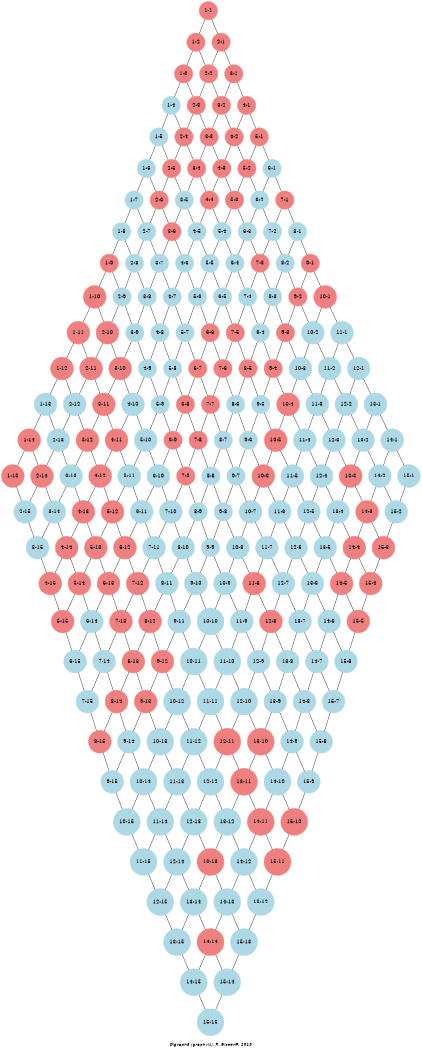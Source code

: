 strict graph G {
graph [ fontname = "Helvetica-Oblique",
 fontsize = 12,
 label = "\nDigraph3 (graphviz), R. Bisdorff, 2019", size="7,7"];
n1 [shape = "circle", label = "1-1", style = "filled", color = lightcoral];
n2 [shape = "circle", label = "1-2", style = "filled", color = lightcoral];
n3 [shape = "circle", label = "1-3", style = "filled", color = lightcoral];
n4 [shape = "circle", label = "1-4", style = "filled", color = lightblue];
n5 [shape = "circle", label = "1-5", style = "filled", color = lightblue];
n6 [shape = "circle", label = "1-6", style = "filled", color = lightblue];
n7 [shape = "circle", label = "1-7", style = "filled", color = lightblue];
n8 [shape = "circle", label = "1-8", style = "filled", color = lightblue];
n9 [shape = "circle", label = "1-9", style = "filled", color = lightcoral];
n10 [shape = "circle", label = "1-10", style = "filled", color = lightcoral];
n11 [shape = "circle", label = "1-11", style = "filled", color = lightcoral];
n12 [shape = "circle", label = "1-12", style = "filled", color = lightcoral];
n13 [shape = "circle", label = "1-13", style = "filled", color = lightblue];
n14 [shape = "circle", label = "1-14", style = "filled", color = lightcoral];
n15 [shape = "circle", label = "1-15", style = "filled", color = lightcoral];
n16 [shape = "circle", label = "2-1", style = "filled", color = lightcoral];
n17 [shape = "circle", label = "2-2", style = "filled", color = lightcoral];
n18 [shape = "circle", label = "2-3", style = "filled", color = lightcoral];
n19 [shape = "circle", label = "2-4", style = "filled", color = lightcoral];
n20 [shape = "circle", label = "2-5", style = "filled", color = lightcoral];
n21 [shape = "circle", label = "2-6", style = "filled", color = lightcoral];
n22 [shape = "circle", label = "2-7", style = "filled", color = lightblue];
n23 [shape = "circle", label = "2-8", style = "filled", color = lightblue];
n24 [shape = "circle", label = "2-9", style = "filled", color = lightblue];
n25 [shape = "circle", label = "2-10", style = "filled", color = lightcoral];
n26 [shape = "circle", label = "2-11", style = "filled", color = lightcoral];
n27 [shape = "circle", label = "2-12", style = "filled", color = lightblue];
n28 [shape = "circle", label = "2-13", style = "filled", color = lightblue];
n29 [shape = "circle", label = "2-14", style = "filled", color = lightcoral];
n30 [shape = "circle", label = "2-15", style = "filled", color = lightblue];
n31 [shape = "circle", label = "3-1", style = "filled", color = lightcoral];
n32 [shape = "circle", label = "3-2", style = "filled", color = lightcoral];
n33 [shape = "circle", label = "3-3", style = "filled", color = lightcoral];
n34 [shape = "circle", label = "3-4", style = "filled", color = lightcoral];
n35 [shape = "circle", label = "3-5", style = "filled", color = lightblue];
n36 [shape = "circle", label = "3-6", style = "filled", color = lightcoral];
n37 [shape = "circle", label = "3-7", style = "filled", color = lightblue];
n38 [shape = "circle", label = "3-8", style = "filled", color = lightblue];
n39 [shape = "circle", label = "3-9", style = "filled", color = lightblue];
n40 [shape = "circle", label = "3-10", style = "filled", color = lightcoral];
n41 [shape = "circle", label = "3-11", style = "filled", color = lightcoral];
n42 [shape = "circle", label = "3-12", style = "filled", color = lightcoral];
n43 [shape = "circle", label = "3-13", style = "filled", color = lightblue];
n44 [shape = "circle", label = "3-14", style = "filled", color = lightblue];
n45 [shape = "circle", label = "3-15", style = "filled", color = lightblue];
n46 [shape = "circle", label = "4-1", style = "filled", color = lightcoral];
n47 [shape = "circle", label = "4-2", style = "filled", color = lightcoral];
n48 [shape = "circle", label = "4-3", style = "filled", color = lightcoral];
n49 [shape = "circle", label = "4-4", style = "filled", color = lightcoral];
n50 [shape = "circle", label = "4-5", style = "filled", color = lightblue];
n51 [shape = "circle", label = "4-6", style = "filled", color = lightblue];
n52 [shape = "circle", label = "4-7", style = "filled", color = lightblue];
n53 [shape = "circle", label = "4-8", style = "filled", color = lightblue];
n54 [shape = "circle", label = "4-9", style = "filled", color = lightblue];
n55 [shape = "circle", label = "4-10", style = "filled", color = lightblue];
n56 [shape = "circle", label = "4-11", style = "filled", color = lightcoral];
n57 [shape = "circle", label = "4-12", style = "filled", color = lightcoral];
n58 [shape = "circle", label = "4-13", style = "filled", color = lightcoral];
n59 [shape = "circle", label = "4-14", style = "filled", color = lightcoral];
n60 [shape = "circle", label = "4-15", style = "filled", color = lightcoral];
n61 [shape = "circle", label = "5-1", style = "filled", color = lightcoral];
n62 [shape = "circle", label = "5-2", style = "filled", color = lightcoral];
n63 [shape = "circle", label = "5-3", style = "filled", color = lightcoral];
n64 [shape = "circle", label = "5-4", style = "filled", color = lightblue];
n65 [shape = "circle", label = "5-5", style = "filled", color = lightblue];
n66 [shape = "circle", label = "5-6", style = "filled", color = lightblue];
n67 [shape = "circle", label = "5-7", style = "filled", color = lightblue];
n68 [shape = "circle", label = "5-8", style = "filled", color = lightblue];
n69 [shape = "circle", label = "5-9", style = "filled", color = lightblue];
n70 [shape = "circle", label = "5-10", style = "filled", color = lightblue];
n71 [shape = "circle", label = "5-11", style = "filled", color = lightblue];
n72 [shape = "circle", label = "5-12", style = "filled", color = lightcoral];
n73 [shape = "circle", label = "5-13", style = "filled", color = lightcoral];
n74 [shape = "circle", label = "5-14", style = "filled", color = lightcoral];
n75 [shape = "circle", label = "5-15", style = "filled", color = lightcoral];
n76 [shape = "circle", label = "6-1", style = "filled", color = lightblue];
n77 [shape = "circle", label = "6-2", style = "filled", color = lightblue];
n78 [shape = "circle", label = "6-3", style = "filled", color = lightblue];
n79 [shape = "circle", label = "6-4", style = "filled", color = lightblue];
n80 [shape = "circle", label = "6-5", style = "filled", color = lightblue];
n81 [shape = "circle", label = "6-6", style = "filled", color = lightcoral];
n82 [shape = "circle", label = "6-7", style = "filled", color = lightcoral];
n83 [shape = "circle", label = "6-8", style = "filled", color = lightcoral];
n84 [shape = "circle", label = "6-9", style = "filled", color = lightcoral];
n85 [shape = "circle", label = "6-10", style = "filled", color = lightblue];
n86 [shape = "circle", label = "6-11", style = "filled", color = lightblue];
n87 [shape = "circle", label = "6-12", style = "filled", color = lightcoral];
n88 [shape = "circle", label = "6-13", style = "filled", color = lightcoral];
n89 [shape = "circle", label = "6-14", style = "filled", color = lightblue];
n90 [shape = "circle", label = "6-15", style = "filled", color = lightblue];
n91 [shape = "circle", label = "7-1", style = "filled", color = lightcoral];
n92 [shape = "circle", label = "7-2", style = "filled", color = lightblue];
n93 [shape = "circle", label = "7-3", style = "filled", color = lightcoral];
n94 [shape = "circle", label = "7-4", style = "filled", color = lightblue];
n95 [shape = "circle", label = "7-5", style = "filled", color = lightcoral];
n96 [shape = "circle", label = "7-6", style = "filled", color = lightcoral];
n97 [shape = "circle", label = "7-7", style = "filled", color = lightcoral];
n98 [shape = "circle", label = "7-8", style = "filled", color = lightcoral];
n99 [shape = "circle", label = "7-9", style = "filled", color = lightcoral];
n100 [shape = "circle", label = "7-10", style = "filled", color = lightblue];
n101 [shape = "circle", label = "7-11", style = "filled", color = lightblue];
n102 [shape = "circle", label = "7-12", style = "filled", color = lightcoral];
n103 [shape = "circle", label = "7-13", style = "filled", color = lightcoral];
n104 [shape = "circle", label = "7-14", style = "filled", color = lightblue];
n105 [shape = "circle", label = "7-15", style = "filled", color = lightblue];
n106 [shape = "circle", label = "8-1", style = "filled", color = lightblue];
n107 [shape = "circle", label = "8-2", style = "filled", color = lightblue];
n108 [shape = "circle", label = "8-3", style = "filled", color = lightblue];
n109 [shape = "circle", label = "8-4", style = "filled", color = lightblue];
n110 [shape = "circle", label = "8-5", style = "filled", color = lightcoral];
n111 [shape = "circle", label = "8-6", style = "filled", color = lightblue];
n112 [shape = "circle", label = "8-7", style = "filled", color = lightblue];
n113 [shape = "circle", label = "8-8", style = "filled", color = lightblue];
n114 [shape = "circle", label = "8-9", style = "filled", color = lightblue];
n115 [shape = "circle", label = "8-10", style = "filled", color = lightblue];
n116 [shape = "circle", label = "8-11", style = "filled", color = lightblue];
n117 [shape = "circle", label = "8-12", style = "filled", color = lightcoral];
n118 [shape = "circle", label = "8-13", style = "filled", color = lightcoral];
n119 [shape = "circle", label = "8-14", style = "filled", color = lightcoral];
n120 [shape = "circle", label = "8-15", style = "filled", color = lightcoral];
n121 [shape = "circle", label = "9-1", style = "filled", color = lightcoral];
n122 [shape = "circle", label = "9-2", style = "filled", color = lightcoral];
n123 [shape = "circle", label = "9-3", style = "filled", color = lightcoral];
n124 [shape = "circle", label = "9-4", style = "filled", color = lightcoral];
n125 [shape = "circle", label = "9-5", style = "filled", color = lightblue];
n126 [shape = "circle", label = "9-6", style = "filled", color = lightblue];
n127 [shape = "circle", label = "9-7", style = "filled", color = lightblue];
n128 [shape = "circle", label = "9-8", style = "filled", color = lightblue];
n129 [shape = "circle", label = "9-9", style = "filled", color = lightblue];
n130 [shape = "circle", label = "9-10", style = "filled", color = lightblue];
n131 [shape = "circle", label = "9-11", style = "filled", color = lightblue];
n132 [shape = "circle", label = "9-12", style = "filled", color = lightcoral];
n133 [shape = "circle", label = "9-13", style = "filled", color = lightcoral];
n134 [shape = "circle", label = "9-14", style = "filled", color = lightblue];
n135 [shape = "circle", label = "9-15", style = "filled", color = lightblue];
n136 [shape = "circle", label = "10-1", style = "filled", color = lightcoral];
n137 [shape = "circle", label = "10-2", style = "filled", color = lightblue];
n138 [shape = "circle", label = "10-3", style = "filled", color = lightblue];
n139 [shape = "circle", label = "10-4", style = "filled", color = lightcoral];
n140 [shape = "circle", label = "10-5", style = "filled", color = lightcoral];
n141 [shape = "circle", label = "10-6", style = "filled", color = lightcoral];
n142 [shape = "circle", label = "10-7", style = "filled", color = lightblue];
n143 [shape = "circle", label = "10-8", style = "filled", color = lightblue];
n144 [shape = "circle", label = "10-9", style = "filled", color = lightblue];
n145 [shape = "circle", label = "10-10", style = "filled", color = lightblue];
n146 [shape = "circle", label = "10-11", style = "filled", color = lightblue];
n147 [shape = "circle", label = "10-12", style = "filled", color = lightblue];
n148 [shape = "circle", label = "10-13", style = "filled", color = lightblue];
n149 [shape = "circle", label = "10-14", style = "filled", color = lightblue];
n150 [shape = "circle", label = "10-15", style = "filled", color = lightblue];
n151 [shape = "circle", label = "11-1", style = "filled", color = lightblue];
n152 [shape = "circle", label = "11-2", style = "filled", color = lightblue];
n153 [shape = "circle", label = "11-3", style = "filled", color = lightblue];
n154 [shape = "circle", label = "11-4", style = "filled", color = lightblue];
n155 [shape = "circle", label = "11-5", style = "filled", color = lightblue];
n156 [shape = "circle", label = "11-6", style = "filled", color = lightblue];
n157 [shape = "circle", label = "11-7", style = "filled", color = lightblue];
n158 [shape = "circle", label = "11-8", style = "filled", color = lightcoral];
n159 [shape = "circle", label = "11-9", style = "filled", color = lightblue];
n160 [shape = "circle", label = "11-10", style = "filled", color = lightblue];
n161 [shape = "circle", label = "11-11", style = "filled", color = lightblue];
n162 [shape = "circle", label = "11-12", style = "filled", color = lightblue];
n163 [shape = "circle", label = "11-13", style = "filled", color = lightblue];
n164 [shape = "circle", label = "11-14", style = "filled", color = lightblue];
n165 [shape = "circle", label = "11-15", style = "filled", color = lightblue];
n166 [shape = "circle", label = "12-1", style = "filled", color = lightblue];
n167 [shape = "circle", label = "12-2", style = "filled", color = lightblue];
n168 [shape = "circle", label = "12-3", style = "filled", color = lightblue];
n169 [shape = "circle", label = "12-4", style = "filled", color = lightblue];
n170 [shape = "circle", label = "12-5", style = "filled", color = lightblue];
n171 [shape = "circle", label = "12-6", style = "filled", color = lightblue];
n172 [shape = "circle", label = "12-7", style = "filled", color = lightblue];
n173 [shape = "circle", label = "12-8", style = "filled", color = lightcoral];
n174 [shape = "circle", label = "12-9", style = "filled", color = lightblue];
n175 [shape = "circle", label = "12-10", style = "filled", color = lightblue];
n176 [shape = "circle", label = "12-11", style = "filled", color = lightcoral];
n177 [shape = "circle", label = "12-12", style = "filled", color = lightblue];
n178 [shape = "circle", label = "12-13", style = "filled", color = lightblue];
n179 [shape = "circle", label = "12-14", style = "filled", color = lightblue];
n180 [shape = "circle", label = "12-15", style = "filled", color = lightblue];
n181 [shape = "circle", label = "13-1", style = "filled", color = lightblue];
n182 [shape = "circle", label = "13-2", style = "filled", color = lightblue];
n183 [shape = "circle", label = "13-3", style = "filled", color = lightcoral];
n184 [shape = "circle", label = "13-4", style = "filled", color = lightblue];
n185 [shape = "circle", label = "13-5", style = "filled", color = lightblue];
n186 [shape = "circle", label = "13-6", style = "filled", color = lightblue];
n187 [shape = "circle", label = "13-7", style = "filled", color = lightblue];
n188 [shape = "circle", label = "13-8", style = "filled", color = lightblue];
n189 [shape = "circle", label = "13-9", style = "filled", color = lightblue];
n190 [shape = "circle", label = "13-10", style = "filled", color = lightcoral];
n191 [shape = "circle", label = "13-11", style = "filled", color = lightcoral];
n192 [shape = "circle", label = "13-12", style = "filled", color = lightblue];
n193 [shape = "circle", label = "13-13", style = "filled", color = lightcoral];
n194 [shape = "circle", label = "13-14", style = "filled", color = lightblue];
n195 [shape = "circle", label = "13-15", style = "filled", color = lightblue];
n196 [shape = "circle", label = "14-1", style = "filled", color = lightblue];
n197 [shape = "circle", label = "14-2", style = "filled", color = lightblue];
n198 [shape = "circle", label = "14-3", style = "filled", color = lightcoral];
n199 [shape = "circle", label = "14-4", style = "filled", color = lightcoral];
n200 [shape = "circle", label = "14-5", style = "filled", color = lightcoral];
n201 [shape = "circle", label = "14-6", style = "filled", color = lightblue];
n202 [shape = "circle", label = "14-7", style = "filled", color = lightblue];
n203 [shape = "circle", label = "14-8", style = "filled", color = lightblue];
n204 [shape = "circle", label = "14-9", style = "filled", color = lightblue];
n205 [shape = "circle", label = "14-10", style = "filled", color = lightblue];
n206 [shape = "circle", label = "14-11", style = "filled", color = lightcoral];
n207 [shape = "circle", label = "14-12", style = "filled", color = lightblue];
n208 [shape = "circle", label = "14-13", style = "filled", color = lightblue];
n209 [shape = "circle", label = "14-14", style = "filled", color = lightcoral];
n210 [shape = "circle", label = "14-15", style = "filled", color = lightblue];
n211 [shape = "circle", label = "15-1", style = "filled", color = lightblue];
n212 [shape = "circle", label = "15-2", style = "filled", color = lightblue];
n213 [shape = "circle", label = "15-3", style = "filled", color = lightcoral];
n214 [shape = "circle", label = "15-4", style = "filled", color = lightcoral];
n215 [shape = "circle", label = "15-5", style = "filled", color = lightcoral];
n216 [shape = "circle", label = "15-6", style = "filled", color = lightblue];
n217 [shape = "circle", label = "15-7", style = "filled", color = lightblue];
n218 [shape = "circle", label = "15-8", style = "filled", color = lightblue];
n219 [shape = "circle", label = "15-9", style = "filled", color = lightblue];
n220 [shape = "circle", label = "15-10", style = "filled", color = lightcoral];
n221 [shape = "circle", label = "15-11", style = "filled", color = lightcoral];
n222 [shape = "circle", label = "15-12", style = "filled", color = lightblue];
n223 [shape = "circle", label = "15-13", style = "filled", color = lightblue];
n224 [shape = "circle", label = "15-14", style = "filled", color = lightblue];
n225 [shape = "circle", label = "15-15", style = "filled", color = lightblue];
n1-- n2 [dir=both,style="setlinewidth(1)",color=black arrowhead=none, arrowtail=none] ;
n1-- n16 [dir=both,style="setlinewidth(1)",color=black arrowhead=none, arrowtail=none] ;
n2-- n3 [dir=both,style="setlinewidth(1)",color=black arrowhead=none, arrowtail=none] ;
n2-- n17 [dir=both,style="setlinewidth(1)",color=black arrowhead=none, arrowtail=none] ;
n3-- n4 [dir=both,style="setlinewidth(1)",color=black arrowhead=none, arrowtail=none] ;
n3-- n18 [dir=both,style="setlinewidth(1)",color=black arrowhead=none, arrowtail=none] ;
n4-- n5 [dir=both,style="setlinewidth(1)",color=black arrowhead=none, arrowtail=none] ;
n4-- n19 [dir=both,style="setlinewidth(1)",color=black arrowhead=none, arrowtail=none] ;
n5-- n6 [dir=both,style="setlinewidth(1)",color=black arrowhead=none, arrowtail=none] ;
n5-- n20 [dir=both,style="setlinewidth(1)",color=black arrowhead=none, arrowtail=none] ;
n6-- n7 [dir=both,style="setlinewidth(1)",color=black arrowhead=none, arrowtail=none] ;
n6-- n21 [dir=both,style="setlinewidth(1)",color=black arrowhead=none, arrowtail=none] ;
n7-- n8 [dir=both,style="setlinewidth(1)",color=black arrowhead=none, arrowtail=none] ;
n7-- n22 [dir=both,style="setlinewidth(1)",color=black arrowhead=none, arrowtail=none] ;
n8-- n9 [dir=both,style="setlinewidth(1)",color=black arrowhead=none, arrowtail=none] ;
n8-- n23 [dir=both,style="setlinewidth(1)",color=black arrowhead=none, arrowtail=none] ;
n9-- n10 [dir=both,style="setlinewidth(1)",color=black arrowhead=none, arrowtail=none] ;
n9-- n24 [dir=both,style="setlinewidth(1)",color=black arrowhead=none, arrowtail=none] ;
n10-- n11 [dir=both,style="setlinewidth(1)",color=black arrowhead=none, arrowtail=none] ;
n10-- n25 [dir=both,style="setlinewidth(1)",color=black arrowhead=none, arrowtail=none] ;
n11-- n12 [dir=both,style="setlinewidth(1)",color=black arrowhead=none, arrowtail=none] ;
n11-- n26 [dir=both,style="setlinewidth(1)",color=black arrowhead=none, arrowtail=none] ;
n12-- n13 [dir=both,style="setlinewidth(1)",color=black arrowhead=none, arrowtail=none] ;
n12-- n27 [dir=both,style="setlinewidth(1)",color=black arrowhead=none, arrowtail=none] ;
n13-- n14 [dir=both,style="setlinewidth(1)",color=black arrowhead=none, arrowtail=none] ;
n13-- n28 [dir=both,style="setlinewidth(1)",color=black arrowhead=none, arrowtail=none] ;
n14-- n15 [dir=both,style="setlinewidth(1)",color=black arrowhead=none, arrowtail=none] ;
n14-- n29 [dir=both,style="setlinewidth(1)",color=black arrowhead=none, arrowtail=none] ;
n15-- n30 [dir=both,style="setlinewidth(1)",color=black arrowhead=none, arrowtail=none] ;
n16-- n17 [dir=both,style="setlinewidth(1)",color=black arrowhead=none, arrowtail=none] ;
n16-- n31 [dir=both,style="setlinewidth(1)",color=black arrowhead=none, arrowtail=none] ;
n17-- n18 [dir=both,style="setlinewidth(1)",color=black arrowhead=none, arrowtail=none] ;
n17-- n32 [dir=both,style="setlinewidth(1)",color=black arrowhead=none, arrowtail=none] ;
n18-- n19 [dir=both,style="setlinewidth(1)",color=black arrowhead=none, arrowtail=none] ;
n18-- n33 [dir=both,style="setlinewidth(1)",color=black arrowhead=none, arrowtail=none] ;
n19-- n20 [dir=both,style="setlinewidth(1)",color=black arrowhead=none, arrowtail=none] ;
n19-- n34 [dir=both,style="setlinewidth(1)",color=black arrowhead=none, arrowtail=none] ;
n20-- n21 [dir=both,style="setlinewidth(1)",color=black arrowhead=none, arrowtail=none] ;
n20-- n35 [dir=both,style="setlinewidth(1)",color=black arrowhead=none, arrowtail=none] ;
n21-- n22 [dir=both,style="setlinewidth(1)",color=black arrowhead=none, arrowtail=none] ;
n21-- n36 [dir=both,style="setlinewidth(1)",color=black arrowhead=none, arrowtail=none] ;
n22-- n23 [dir=both,style="setlinewidth(1)",color=black arrowhead=none, arrowtail=none] ;
n22-- n37 [dir=both,style="setlinewidth(1)",color=black arrowhead=none, arrowtail=none] ;
n23-- n24 [dir=both,style="setlinewidth(1)",color=black arrowhead=none, arrowtail=none] ;
n23-- n38 [dir=both,style="setlinewidth(1)",color=black arrowhead=none, arrowtail=none] ;
n24-- n25 [dir=both,style="setlinewidth(1)",color=black arrowhead=none, arrowtail=none] ;
n24-- n39 [dir=both,style="setlinewidth(1)",color=black arrowhead=none, arrowtail=none] ;
n25-- n26 [dir=both,style="setlinewidth(1)",color=black arrowhead=none, arrowtail=none] ;
n25-- n40 [dir=both,style="setlinewidth(1)",color=black arrowhead=none, arrowtail=none] ;
n26-- n27 [dir=both,style="setlinewidth(1)",color=black arrowhead=none, arrowtail=none] ;
n26-- n41 [dir=both,style="setlinewidth(1)",color=black arrowhead=none, arrowtail=none] ;
n27-- n28 [dir=both,style="setlinewidth(1)",color=black arrowhead=none, arrowtail=none] ;
n27-- n42 [dir=both,style="setlinewidth(1)",color=black arrowhead=none, arrowtail=none] ;
n28-- n29 [dir=both,style="setlinewidth(1)",color=black arrowhead=none, arrowtail=none] ;
n28-- n43 [dir=both,style="setlinewidth(1)",color=black arrowhead=none, arrowtail=none] ;
n29-- n30 [dir=both,style="setlinewidth(1)",color=black arrowhead=none, arrowtail=none] ;
n29-- n44 [dir=both,style="setlinewidth(1)",color=black arrowhead=none, arrowtail=none] ;
n30-- n45 [dir=both,style="setlinewidth(1)",color=black arrowhead=none, arrowtail=none] ;
n31-- n32 [dir=both,style="setlinewidth(1)",color=black arrowhead=none, arrowtail=none] ;
n31-- n46 [dir=both,style="setlinewidth(1)",color=black arrowhead=none, arrowtail=none] ;
n32-- n33 [dir=both,style="setlinewidth(1)",color=black arrowhead=none, arrowtail=none] ;
n32-- n47 [dir=both,style="setlinewidth(1)",color=black arrowhead=none, arrowtail=none] ;
n33-- n34 [dir=both,style="setlinewidth(1)",color=black arrowhead=none, arrowtail=none] ;
n33-- n48 [dir=both,style="setlinewidth(1)",color=black arrowhead=none, arrowtail=none] ;
n34-- n35 [dir=both,style="setlinewidth(1)",color=black arrowhead=none, arrowtail=none] ;
n34-- n49 [dir=both,style="setlinewidth(1)",color=black arrowhead=none, arrowtail=none] ;
n35-- n36 [dir=both,style="setlinewidth(1)",color=black arrowhead=none, arrowtail=none] ;
n35-- n50 [dir=both,style="setlinewidth(1)",color=black arrowhead=none, arrowtail=none] ;
n36-- n37 [dir=both,style="setlinewidth(1)",color=black arrowhead=none, arrowtail=none] ;
n36-- n51 [dir=both,style="setlinewidth(1)",color=black arrowhead=none, arrowtail=none] ;
n37-- n38 [dir=both,style="setlinewidth(1)",color=black arrowhead=none, arrowtail=none] ;
n37-- n52 [dir=both,style="setlinewidth(1)",color=black arrowhead=none, arrowtail=none] ;
n38-- n39 [dir=both,style="setlinewidth(1)",color=black arrowhead=none, arrowtail=none] ;
n38-- n53 [dir=both,style="setlinewidth(1)",color=black arrowhead=none, arrowtail=none] ;
n39-- n40 [dir=both,style="setlinewidth(1)",color=black arrowhead=none, arrowtail=none] ;
n39-- n54 [dir=both,style="setlinewidth(1)",color=black arrowhead=none, arrowtail=none] ;
n40-- n41 [dir=both,style="setlinewidth(1)",color=black arrowhead=none, arrowtail=none] ;
n40-- n55 [dir=both,style="setlinewidth(1)",color=black arrowhead=none, arrowtail=none] ;
n41-- n42 [dir=both,style="setlinewidth(1)",color=black arrowhead=none, arrowtail=none] ;
n41-- n56 [dir=both,style="setlinewidth(1)",color=black arrowhead=none, arrowtail=none] ;
n42-- n43 [dir=both,style="setlinewidth(1)",color=black arrowhead=none, arrowtail=none] ;
n42-- n57 [dir=both,style="setlinewidth(1)",color=black arrowhead=none, arrowtail=none] ;
n43-- n44 [dir=both,style="setlinewidth(1)",color=black arrowhead=none, arrowtail=none] ;
n43-- n58 [dir=both,style="setlinewidth(1)",color=black arrowhead=none, arrowtail=none] ;
n44-- n45 [dir=both,style="setlinewidth(1)",color=black arrowhead=none, arrowtail=none] ;
n44-- n59 [dir=both,style="setlinewidth(1)",color=black arrowhead=none, arrowtail=none] ;
n45-- n60 [dir=both,style="setlinewidth(1)",color=black arrowhead=none, arrowtail=none] ;
n46-- n47 [dir=both,style="setlinewidth(1)",color=black arrowhead=none, arrowtail=none] ;
n46-- n61 [dir=both,style="setlinewidth(1)",color=black arrowhead=none, arrowtail=none] ;
n47-- n48 [dir=both,style="setlinewidth(1)",color=black arrowhead=none, arrowtail=none] ;
n47-- n62 [dir=both,style="setlinewidth(1)",color=black arrowhead=none, arrowtail=none] ;
n48-- n49 [dir=both,style="setlinewidth(1)",color=black arrowhead=none, arrowtail=none] ;
n48-- n63 [dir=both,style="setlinewidth(1)",color=black arrowhead=none, arrowtail=none] ;
n49-- n50 [dir=both,style="setlinewidth(1)",color=black arrowhead=none, arrowtail=none] ;
n49-- n64 [dir=both,style="setlinewidth(1)",color=black arrowhead=none, arrowtail=none] ;
n50-- n51 [dir=both,style="setlinewidth(1)",color=black arrowhead=none, arrowtail=none] ;
n50-- n65 [dir=both,style="setlinewidth(1)",color=black arrowhead=none, arrowtail=none] ;
n51-- n52 [dir=both,style="setlinewidth(1)",color=black arrowhead=none, arrowtail=none] ;
n51-- n66 [dir=both,style="setlinewidth(1)",color=black arrowhead=none, arrowtail=none] ;
n52-- n53 [dir=both,style="setlinewidth(1)",color=black arrowhead=none, arrowtail=none] ;
n52-- n67 [dir=both,style="setlinewidth(1)",color=black arrowhead=none, arrowtail=none] ;
n53-- n54 [dir=both,style="setlinewidth(1)",color=black arrowhead=none, arrowtail=none] ;
n53-- n68 [dir=both,style="setlinewidth(1)",color=black arrowhead=none, arrowtail=none] ;
n54-- n55 [dir=both,style="setlinewidth(1)",color=black arrowhead=none, arrowtail=none] ;
n54-- n69 [dir=both,style="setlinewidth(1)",color=black arrowhead=none, arrowtail=none] ;
n55-- n56 [dir=both,style="setlinewidth(1)",color=black arrowhead=none, arrowtail=none] ;
n55-- n70 [dir=both,style="setlinewidth(1)",color=black arrowhead=none, arrowtail=none] ;
n56-- n57 [dir=both,style="setlinewidth(1)",color=black arrowhead=none, arrowtail=none] ;
n56-- n71 [dir=both,style="setlinewidth(1)",color=black arrowhead=none, arrowtail=none] ;
n57-- n58 [dir=both,style="setlinewidth(1)",color=black arrowhead=none, arrowtail=none] ;
n57-- n72 [dir=both,style="setlinewidth(1)",color=black arrowhead=none, arrowtail=none] ;
n58-- n59 [dir=both,style="setlinewidth(1)",color=black arrowhead=none, arrowtail=none] ;
n58-- n73 [dir=both,style="setlinewidth(1)",color=black arrowhead=none, arrowtail=none] ;
n59-- n60 [dir=both,style="setlinewidth(1)",color=black arrowhead=none, arrowtail=none] ;
n59-- n74 [dir=both,style="setlinewidth(1)",color=black arrowhead=none, arrowtail=none] ;
n60-- n75 [dir=both,style="setlinewidth(1)",color=black arrowhead=none, arrowtail=none] ;
n61-- n62 [dir=both,style="setlinewidth(1)",color=black arrowhead=none, arrowtail=none] ;
n61-- n76 [dir=both,style="setlinewidth(1)",color=black arrowhead=none, arrowtail=none] ;
n62-- n63 [dir=both,style="setlinewidth(1)",color=black arrowhead=none, arrowtail=none] ;
n62-- n77 [dir=both,style="setlinewidth(1)",color=black arrowhead=none, arrowtail=none] ;
n63-- n64 [dir=both,style="setlinewidth(1)",color=black arrowhead=none, arrowtail=none] ;
n63-- n78 [dir=both,style="setlinewidth(1)",color=black arrowhead=none, arrowtail=none] ;
n64-- n65 [dir=both,style="setlinewidth(1)",color=black arrowhead=none, arrowtail=none] ;
n64-- n79 [dir=both,style="setlinewidth(1)",color=black arrowhead=none, arrowtail=none] ;
n65-- n66 [dir=both,style="setlinewidth(1)",color=black arrowhead=none, arrowtail=none] ;
n65-- n80 [dir=both,style="setlinewidth(1)",color=black arrowhead=none, arrowtail=none] ;
n66-- n67 [dir=both,style="setlinewidth(1)",color=black arrowhead=none, arrowtail=none] ;
n66-- n81 [dir=both,style="setlinewidth(1)",color=black arrowhead=none, arrowtail=none] ;
n67-- n68 [dir=both,style="setlinewidth(1)",color=black arrowhead=none, arrowtail=none] ;
n67-- n82 [dir=both,style="setlinewidth(1)",color=black arrowhead=none, arrowtail=none] ;
n68-- n69 [dir=both,style="setlinewidth(1)",color=black arrowhead=none, arrowtail=none] ;
n68-- n83 [dir=both,style="setlinewidth(1)",color=black arrowhead=none, arrowtail=none] ;
n69-- n70 [dir=both,style="setlinewidth(1)",color=black arrowhead=none, arrowtail=none] ;
n69-- n84 [dir=both,style="setlinewidth(1)",color=black arrowhead=none, arrowtail=none] ;
n70-- n71 [dir=both,style="setlinewidth(1)",color=black arrowhead=none, arrowtail=none] ;
n70-- n85 [dir=both,style="setlinewidth(1)",color=black arrowhead=none, arrowtail=none] ;
n71-- n72 [dir=both,style="setlinewidth(1)",color=black arrowhead=none, arrowtail=none] ;
n71-- n86 [dir=both,style="setlinewidth(1)",color=black arrowhead=none, arrowtail=none] ;
n72-- n73 [dir=both,style="setlinewidth(1)",color=black arrowhead=none, arrowtail=none] ;
n72-- n87 [dir=both,style="setlinewidth(1)",color=black arrowhead=none, arrowtail=none] ;
n73-- n74 [dir=both,style="setlinewidth(1)",color=black arrowhead=none, arrowtail=none] ;
n73-- n88 [dir=both,style="setlinewidth(1)",color=black arrowhead=none, arrowtail=none] ;
n74-- n75 [dir=both,style="setlinewidth(1)",color=black arrowhead=none, arrowtail=none] ;
n74-- n89 [dir=both,style="setlinewidth(1)",color=black arrowhead=none, arrowtail=none] ;
n75-- n90 [dir=both,style="setlinewidth(1)",color=black arrowhead=none, arrowtail=none] ;
n76-- n77 [dir=both,style="setlinewidth(1)",color=black arrowhead=none, arrowtail=none] ;
n76-- n91 [dir=both,style="setlinewidth(1)",color=black arrowhead=none, arrowtail=none] ;
n77-- n78 [dir=both,style="setlinewidth(1)",color=black arrowhead=none, arrowtail=none] ;
n77-- n92 [dir=both,style="setlinewidth(1)",color=black arrowhead=none, arrowtail=none] ;
n78-- n79 [dir=both,style="setlinewidth(1)",color=black arrowhead=none, arrowtail=none] ;
n78-- n93 [dir=both,style="setlinewidth(1)",color=black arrowhead=none, arrowtail=none] ;
n79-- n80 [dir=both,style="setlinewidth(1)",color=black arrowhead=none, arrowtail=none] ;
n79-- n94 [dir=both,style="setlinewidth(1)",color=black arrowhead=none, arrowtail=none] ;
n80-- n81 [dir=both,style="setlinewidth(1)",color=black arrowhead=none, arrowtail=none] ;
n80-- n95 [dir=both,style="setlinewidth(1)",color=black arrowhead=none, arrowtail=none] ;
n81-- n82 [dir=both,style="setlinewidth(1)",color=black arrowhead=none, arrowtail=none] ;
n81-- n96 [dir=both,style="setlinewidth(1)",color=black arrowhead=none, arrowtail=none] ;
n82-- n83 [dir=both,style="setlinewidth(1)",color=black arrowhead=none, arrowtail=none] ;
n82-- n97 [dir=both,style="setlinewidth(1)",color=black arrowhead=none, arrowtail=none] ;
n83-- n84 [dir=both,style="setlinewidth(1)",color=black arrowhead=none, arrowtail=none] ;
n83-- n98 [dir=both,style="setlinewidth(1)",color=black arrowhead=none, arrowtail=none] ;
n84-- n85 [dir=both,style="setlinewidth(1)",color=black arrowhead=none, arrowtail=none] ;
n84-- n99 [dir=both,style="setlinewidth(1)",color=black arrowhead=none, arrowtail=none] ;
n85-- n86 [dir=both,style="setlinewidth(1)",color=black arrowhead=none, arrowtail=none] ;
n85-- n100 [dir=both,style="setlinewidth(1)",color=black arrowhead=none, arrowtail=none] ;
n86-- n87 [dir=both,style="setlinewidth(1)",color=black arrowhead=none, arrowtail=none] ;
n86-- n101 [dir=both,style="setlinewidth(1)",color=black arrowhead=none, arrowtail=none] ;
n87-- n88 [dir=both,style="setlinewidth(1)",color=black arrowhead=none, arrowtail=none] ;
n87-- n102 [dir=both,style="setlinewidth(1)",color=black arrowhead=none, arrowtail=none] ;
n88-- n89 [dir=both,style="setlinewidth(1)",color=black arrowhead=none, arrowtail=none] ;
n88-- n103 [dir=both,style="setlinewidth(1)",color=black arrowhead=none, arrowtail=none] ;
n89-- n90 [dir=both,style="setlinewidth(1)",color=black arrowhead=none, arrowtail=none] ;
n89-- n104 [dir=both,style="setlinewidth(1)",color=black arrowhead=none, arrowtail=none] ;
n90-- n105 [dir=both,style="setlinewidth(1)",color=black arrowhead=none, arrowtail=none] ;
n91-- n92 [dir=both,style="setlinewidth(1)",color=black arrowhead=none, arrowtail=none] ;
n91-- n106 [dir=both,style="setlinewidth(1)",color=black arrowhead=none, arrowtail=none] ;
n92-- n93 [dir=both,style="setlinewidth(1)",color=black arrowhead=none, arrowtail=none] ;
n92-- n107 [dir=both,style="setlinewidth(1)",color=black arrowhead=none, arrowtail=none] ;
n93-- n94 [dir=both,style="setlinewidth(1)",color=black arrowhead=none, arrowtail=none] ;
n93-- n108 [dir=both,style="setlinewidth(1)",color=black arrowhead=none, arrowtail=none] ;
n94-- n95 [dir=both,style="setlinewidth(1)",color=black arrowhead=none, arrowtail=none] ;
n94-- n109 [dir=both,style="setlinewidth(1)",color=black arrowhead=none, arrowtail=none] ;
n95-- n96 [dir=both,style="setlinewidth(1)",color=black arrowhead=none, arrowtail=none] ;
n95-- n110 [dir=both,style="setlinewidth(1)",color=black arrowhead=none, arrowtail=none] ;
n96-- n97 [dir=both,style="setlinewidth(1)",color=black arrowhead=none, arrowtail=none] ;
n96-- n111 [dir=both,style="setlinewidth(1)",color=black arrowhead=none, arrowtail=none] ;
n97-- n98 [dir=both,style="setlinewidth(1)",color=black arrowhead=none, arrowtail=none] ;
n97-- n112 [dir=both,style="setlinewidth(1)",color=black arrowhead=none, arrowtail=none] ;
n98-- n99 [dir=both,style="setlinewidth(1)",color=black arrowhead=none, arrowtail=none] ;
n98-- n113 [dir=both,style="setlinewidth(1)",color=black arrowhead=none, arrowtail=none] ;
n99-- n100 [dir=both,style="setlinewidth(1)",color=black arrowhead=none, arrowtail=none] ;
n99-- n114 [dir=both,style="setlinewidth(1)",color=black arrowhead=none, arrowtail=none] ;
n100-- n101 [dir=both,style="setlinewidth(1)",color=black arrowhead=none, arrowtail=none] ;
n100-- n115 [dir=both,style="setlinewidth(1)",color=black arrowhead=none, arrowtail=none] ;
n101-- n102 [dir=both,style="setlinewidth(1)",color=black arrowhead=none, arrowtail=none] ;
n101-- n116 [dir=both,style="setlinewidth(1)",color=black arrowhead=none, arrowtail=none] ;
n102-- n103 [dir=both,style="setlinewidth(1)",color=black arrowhead=none, arrowtail=none] ;
n102-- n117 [dir=both,style="setlinewidth(1)",color=black arrowhead=none, arrowtail=none] ;
n103-- n104 [dir=both,style="setlinewidth(1)",color=black arrowhead=none, arrowtail=none] ;
n103-- n118 [dir=both,style="setlinewidth(1)",color=black arrowhead=none, arrowtail=none] ;
n104-- n105 [dir=both,style="setlinewidth(1)",color=black arrowhead=none, arrowtail=none] ;
n104-- n119 [dir=both,style="setlinewidth(1)",color=black arrowhead=none, arrowtail=none] ;
n105-- n120 [dir=both,style="setlinewidth(1)",color=black arrowhead=none, arrowtail=none] ;
n106-- n107 [dir=both,style="setlinewidth(1)",color=black arrowhead=none, arrowtail=none] ;
n106-- n121 [dir=both,style="setlinewidth(1)",color=black arrowhead=none, arrowtail=none] ;
n107-- n108 [dir=both,style="setlinewidth(1)",color=black arrowhead=none, arrowtail=none] ;
n107-- n122 [dir=both,style="setlinewidth(1)",color=black arrowhead=none, arrowtail=none] ;
n108-- n109 [dir=both,style="setlinewidth(1)",color=black arrowhead=none, arrowtail=none] ;
n108-- n123 [dir=both,style="setlinewidth(1)",color=black arrowhead=none, arrowtail=none] ;
n109-- n110 [dir=both,style="setlinewidth(1)",color=black arrowhead=none, arrowtail=none] ;
n109-- n124 [dir=both,style="setlinewidth(1)",color=black arrowhead=none, arrowtail=none] ;
n110-- n111 [dir=both,style="setlinewidth(1)",color=black arrowhead=none, arrowtail=none] ;
n110-- n125 [dir=both,style="setlinewidth(1)",color=black arrowhead=none, arrowtail=none] ;
n111-- n112 [dir=both,style="setlinewidth(1)",color=black arrowhead=none, arrowtail=none] ;
n111-- n126 [dir=both,style="setlinewidth(1)",color=black arrowhead=none, arrowtail=none] ;
n112-- n113 [dir=both,style="setlinewidth(1)",color=black arrowhead=none, arrowtail=none] ;
n112-- n127 [dir=both,style="setlinewidth(1)",color=black arrowhead=none, arrowtail=none] ;
n113-- n114 [dir=both,style="setlinewidth(1)",color=black arrowhead=none, arrowtail=none] ;
n113-- n128 [dir=both,style="setlinewidth(1)",color=black arrowhead=none, arrowtail=none] ;
n114-- n115 [dir=both,style="setlinewidth(1)",color=black arrowhead=none, arrowtail=none] ;
n114-- n129 [dir=both,style="setlinewidth(1)",color=black arrowhead=none, arrowtail=none] ;
n115-- n116 [dir=both,style="setlinewidth(1)",color=black arrowhead=none, arrowtail=none] ;
n115-- n130 [dir=both,style="setlinewidth(1)",color=black arrowhead=none, arrowtail=none] ;
n116-- n117 [dir=both,style="setlinewidth(1)",color=black arrowhead=none, arrowtail=none] ;
n116-- n131 [dir=both,style="setlinewidth(1)",color=black arrowhead=none, arrowtail=none] ;
n117-- n118 [dir=both,style="setlinewidth(1)",color=black arrowhead=none, arrowtail=none] ;
n117-- n132 [dir=both,style="setlinewidth(1)",color=black arrowhead=none, arrowtail=none] ;
n118-- n119 [dir=both,style="setlinewidth(1)",color=black arrowhead=none, arrowtail=none] ;
n118-- n133 [dir=both,style="setlinewidth(1)",color=black arrowhead=none, arrowtail=none] ;
n119-- n120 [dir=both,style="setlinewidth(1)",color=black arrowhead=none, arrowtail=none] ;
n119-- n134 [dir=both,style="setlinewidth(1)",color=black arrowhead=none, arrowtail=none] ;
n120-- n135 [dir=both,style="setlinewidth(1)",color=black arrowhead=none, arrowtail=none] ;
n121-- n122 [dir=both,style="setlinewidth(1)",color=black arrowhead=none, arrowtail=none] ;
n121-- n136 [dir=both,style="setlinewidth(1)",color=black arrowhead=none, arrowtail=none] ;
n122-- n123 [dir=both,style="setlinewidth(1)",color=black arrowhead=none, arrowtail=none] ;
n122-- n137 [dir=both,style="setlinewidth(1)",color=black arrowhead=none, arrowtail=none] ;
n123-- n124 [dir=both,style="setlinewidth(1)",color=black arrowhead=none, arrowtail=none] ;
n123-- n138 [dir=both,style="setlinewidth(1)",color=black arrowhead=none, arrowtail=none] ;
n124-- n125 [dir=both,style="setlinewidth(1)",color=black arrowhead=none, arrowtail=none] ;
n124-- n139 [dir=both,style="setlinewidth(1)",color=black arrowhead=none, arrowtail=none] ;
n125-- n126 [dir=both,style="setlinewidth(1)",color=black arrowhead=none, arrowtail=none] ;
n125-- n140 [dir=both,style="setlinewidth(1)",color=black arrowhead=none, arrowtail=none] ;
n126-- n127 [dir=both,style="setlinewidth(1)",color=black arrowhead=none, arrowtail=none] ;
n126-- n141 [dir=both,style="setlinewidth(1)",color=black arrowhead=none, arrowtail=none] ;
n127-- n128 [dir=both,style="setlinewidth(1)",color=black arrowhead=none, arrowtail=none] ;
n127-- n142 [dir=both,style="setlinewidth(1)",color=black arrowhead=none, arrowtail=none] ;
n128-- n129 [dir=both,style="setlinewidth(1)",color=black arrowhead=none, arrowtail=none] ;
n128-- n143 [dir=both,style="setlinewidth(1)",color=black arrowhead=none, arrowtail=none] ;
n129-- n130 [dir=both,style="setlinewidth(1)",color=black arrowhead=none, arrowtail=none] ;
n129-- n144 [dir=both,style="setlinewidth(1)",color=black arrowhead=none, arrowtail=none] ;
n130-- n131 [dir=both,style="setlinewidth(1)",color=black arrowhead=none, arrowtail=none] ;
n130-- n145 [dir=both,style="setlinewidth(1)",color=black arrowhead=none, arrowtail=none] ;
n131-- n132 [dir=both,style="setlinewidth(1)",color=black arrowhead=none, arrowtail=none] ;
n131-- n146 [dir=both,style="setlinewidth(1)",color=black arrowhead=none, arrowtail=none] ;
n132-- n133 [dir=both,style="setlinewidth(1)",color=black arrowhead=none, arrowtail=none] ;
n132-- n147 [dir=both,style="setlinewidth(1)",color=black arrowhead=none, arrowtail=none] ;
n133-- n134 [dir=both,style="setlinewidth(1)",color=black arrowhead=none, arrowtail=none] ;
n133-- n148 [dir=both,style="setlinewidth(1)",color=black arrowhead=none, arrowtail=none] ;
n134-- n135 [dir=both,style="setlinewidth(1)",color=black arrowhead=none, arrowtail=none] ;
n134-- n149 [dir=both,style="setlinewidth(1)",color=black arrowhead=none, arrowtail=none] ;
n135-- n150 [dir=both,style="setlinewidth(1)",color=black arrowhead=none, arrowtail=none] ;
n136-- n137 [dir=both,style="setlinewidth(1)",color=black arrowhead=none, arrowtail=none] ;
n136-- n151 [dir=both,style="setlinewidth(1)",color=black arrowhead=none, arrowtail=none] ;
n137-- n138 [dir=both,style="setlinewidth(1)",color=black arrowhead=none, arrowtail=none] ;
n137-- n152 [dir=both,style="setlinewidth(1)",color=black arrowhead=none, arrowtail=none] ;
n138-- n139 [dir=both,style="setlinewidth(1)",color=black arrowhead=none, arrowtail=none] ;
n138-- n153 [dir=both,style="setlinewidth(1)",color=black arrowhead=none, arrowtail=none] ;
n139-- n140 [dir=both,style="setlinewidth(1)",color=black arrowhead=none, arrowtail=none] ;
n139-- n154 [dir=both,style="setlinewidth(1)",color=black arrowhead=none, arrowtail=none] ;
n140-- n141 [dir=both,style="setlinewidth(1)",color=black arrowhead=none, arrowtail=none] ;
n140-- n155 [dir=both,style="setlinewidth(1)",color=black arrowhead=none, arrowtail=none] ;
n141-- n142 [dir=both,style="setlinewidth(1)",color=black arrowhead=none, arrowtail=none] ;
n141-- n156 [dir=both,style="setlinewidth(1)",color=black arrowhead=none, arrowtail=none] ;
n142-- n143 [dir=both,style="setlinewidth(1)",color=black arrowhead=none, arrowtail=none] ;
n142-- n157 [dir=both,style="setlinewidth(1)",color=black arrowhead=none, arrowtail=none] ;
n143-- n144 [dir=both,style="setlinewidth(1)",color=black arrowhead=none, arrowtail=none] ;
n143-- n158 [dir=both,style="setlinewidth(1)",color=black arrowhead=none, arrowtail=none] ;
n144-- n145 [dir=both,style="setlinewidth(1)",color=black arrowhead=none, arrowtail=none] ;
n144-- n159 [dir=both,style="setlinewidth(1)",color=black arrowhead=none, arrowtail=none] ;
n145-- n146 [dir=both,style="setlinewidth(1)",color=black arrowhead=none, arrowtail=none] ;
n145-- n160 [dir=both,style="setlinewidth(1)",color=black arrowhead=none, arrowtail=none] ;
n146-- n147 [dir=both,style="setlinewidth(1)",color=black arrowhead=none, arrowtail=none] ;
n146-- n161 [dir=both,style="setlinewidth(1)",color=black arrowhead=none, arrowtail=none] ;
n147-- n148 [dir=both,style="setlinewidth(1)",color=black arrowhead=none, arrowtail=none] ;
n147-- n162 [dir=both,style="setlinewidth(1)",color=black arrowhead=none, arrowtail=none] ;
n148-- n149 [dir=both,style="setlinewidth(1)",color=black arrowhead=none, arrowtail=none] ;
n148-- n163 [dir=both,style="setlinewidth(1)",color=black arrowhead=none, arrowtail=none] ;
n149-- n150 [dir=both,style="setlinewidth(1)",color=black arrowhead=none, arrowtail=none] ;
n149-- n164 [dir=both,style="setlinewidth(1)",color=black arrowhead=none, arrowtail=none] ;
n150-- n165 [dir=both,style="setlinewidth(1)",color=black arrowhead=none, arrowtail=none] ;
n151-- n152 [dir=both,style="setlinewidth(1)",color=black arrowhead=none, arrowtail=none] ;
n151-- n166 [dir=both,style="setlinewidth(1)",color=black arrowhead=none, arrowtail=none] ;
n152-- n153 [dir=both,style="setlinewidth(1)",color=black arrowhead=none, arrowtail=none] ;
n152-- n167 [dir=both,style="setlinewidth(1)",color=black arrowhead=none, arrowtail=none] ;
n153-- n154 [dir=both,style="setlinewidth(1)",color=black arrowhead=none, arrowtail=none] ;
n153-- n168 [dir=both,style="setlinewidth(1)",color=black arrowhead=none, arrowtail=none] ;
n154-- n155 [dir=both,style="setlinewidth(1)",color=black arrowhead=none, arrowtail=none] ;
n154-- n169 [dir=both,style="setlinewidth(1)",color=black arrowhead=none, arrowtail=none] ;
n155-- n156 [dir=both,style="setlinewidth(1)",color=black arrowhead=none, arrowtail=none] ;
n155-- n170 [dir=both,style="setlinewidth(1)",color=black arrowhead=none, arrowtail=none] ;
n156-- n157 [dir=both,style="setlinewidth(1)",color=black arrowhead=none, arrowtail=none] ;
n156-- n171 [dir=both,style="setlinewidth(1)",color=black arrowhead=none, arrowtail=none] ;
n157-- n158 [dir=both,style="setlinewidth(1)",color=black arrowhead=none, arrowtail=none] ;
n157-- n172 [dir=both,style="setlinewidth(1)",color=black arrowhead=none, arrowtail=none] ;
n158-- n159 [dir=both,style="setlinewidth(1)",color=black arrowhead=none, arrowtail=none] ;
n158-- n173 [dir=both,style="setlinewidth(1)",color=black arrowhead=none, arrowtail=none] ;
n159-- n160 [dir=both,style="setlinewidth(1)",color=black arrowhead=none, arrowtail=none] ;
n159-- n174 [dir=both,style="setlinewidth(1)",color=black arrowhead=none, arrowtail=none] ;
n160-- n161 [dir=both,style="setlinewidth(1)",color=black arrowhead=none, arrowtail=none] ;
n160-- n175 [dir=both,style="setlinewidth(1)",color=black arrowhead=none, arrowtail=none] ;
n161-- n162 [dir=both,style="setlinewidth(1)",color=black arrowhead=none, arrowtail=none] ;
n161-- n176 [dir=both,style="setlinewidth(1)",color=black arrowhead=none, arrowtail=none] ;
n162-- n163 [dir=both,style="setlinewidth(1)",color=black arrowhead=none, arrowtail=none] ;
n162-- n177 [dir=both,style="setlinewidth(1)",color=black arrowhead=none, arrowtail=none] ;
n163-- n164 [dir=both,style="setlinewidth(1)",color=black arrowhead=none, arrowtail=none] ;
n163-- n178 [dir=both,style="setlinewidth(1)",color=black arrowhead=none, arrowtail=none] ;
n164-- n165 [dir=both,style="setlinewidth(1)",color=black arrowhead=none, arrowtail=none] ;
n164-- n179 [dir=both,style="setlinewidth(1)",color=black arrowhead=none, arrowtail=none] ;
n165-- n180 [dir=both,style="setlinewidth(1)",color=black arrowhead=none, arrowtail=none] ;
n166-- n167 [dir=both,style="setlinewidth(1)",color=black arrowhead=none, arrowtail=none] ;
n166-- n181 [dir=both,style="setlinewidth(1)",color=black arrowhead=none, arrowtail=none] ;
n167-- n168 [dir=both,style="setlinewidth(1)",color=black arrowhead=none, arrowtail=none] ;
n167-- n182 [dir=both,style="setlinewidth(1)",color=black arrowhead=none, arrowtail=none] ;
n168-- n169 [dir=both,style="setlinewidth(1)",color=black arrowhead=none, arrowtail=none] ;
n168-- n183 [dir=both,style="setlinewidth(1)",color=black arrowhead=none, arrowtail=none] ;
n169-- n170 [dir=both,style="setlinewidth(1)",color=black arrowhead=none, arrowtail=none] ;
n169-- n184 [dir=both,style="setlinewidth(1)",color=black arrowhead=none, arrowtail=none] ;
n170-- n171 [dir=both,style="setlinewidth(1)",color=black arrowhead=none, arrowtail=none] ;
n170-- n185 [dir=both,style="setlinewidth(1)",color=black arrowhead=none, arrowtail=none] ;
n171-- n172 [dir=both,style="setlinewidth(1)",color=black arrowhead=none, arrowtail=none] ;
n171-- n186 [dir=both,style="setlinewidth(1)",color=black arrowhead=none, arrowtail=none] ;
n172-- n173 [dir=both,style="setlinewidth(1)",color=black arrowhead=none, arrowtail=none] ;
n172-- n187 [dir=both,style="setlinewidth(1)",color=black arrowhead=none, arrowtail=none] ;
n173-- n174 [dir=both,style="setlinewidth(1)",color=black arrowhead=none, arrowtail=none] ;
n173-- n188 [dir=both,style="setlinewidth(1)",color=black arrowhead=none, arrowtail=none] ;
n174-- n175 [dir=both,style="setlinewidth(1)",color=black arrowhead=none, arrowtail=none] ;
n174-- n189 [dir=both,style="setlinewidth(1)",color=black arrowhead=none, arrowtail=none] ;
n175-- n176 [dir=both,style="setlinewidth(1)",color=black arrowhead=none, arrowtail=none] ;
n175-- n190 [dir=both,style="setlinewidth(1)",color=black arrowhead=none, arrowtail=none] ;
n176-- n177 [dir=both,style="setlinewidth(1)",color=black arrowhead=none, arrowtail=none] ;
n176-- n191 [dir=both,style="setlinewidth(1)",color=black arrowhead=none, arrowtail=none] ;
n177-- n178 [dir=both,style="setlinewidth(1)",color=black arrowhead=none, arrowtail=none] ;
n177-- n192 [dir=both,style="setlinewidth(1)",color=black arrowhead=none, arrowtail=none] ;
n178-- n179 [dir=both,style="setlinewidth(1)",color=black arrowhead=none, arrowtail=none] ;
n178-- n193 [dir=both,style="setlinewidth(1)",color=black arrowhead=none, arrowtail=none] ;
n179-- n180 [dir=both,style="setlinewidth(1)",color=black arrowhead=none, arrowtail=none] ;
n179-- n194 [dir=both,style="setlinewidth(1)",color=black arrowhead=none, arrowtail=none] ;
n180-- n195 [dir=both,style="setlinewidth(1)",color=black arrowhead=none, arrowtail=none] ;
n181-- n182 [dir=both,style="setlinewidth(1)",color=black arrowhead=none, arrowtail=none] ;
n181-- n196 [dir=both,style="setlinewidth(1)",color=black arrowhead=none, arrowtail=none] ;
n182-- n183 [dir=both,style="setlinewidth(1)",color=black arrowhead=none, arrowtail=none] ;
n182-- n197 [dir=both,style="setlinewidth(1)",color=black arrowhead=none, arrowtail=none] ;
n183-- n184 [dir=both,style="setlinewidth(1)",color=black arrowhead=none, arrowtail=none] ;
n183-- n198 [dir=both,style="setlinewidth(1)",color=black arrowhead=none, arrowtail=none] ;
n184-- n185 [dir=both,style="setlinewidth(1)",color=black arrowhead=none, arrowtail=none] ;
n184-- n199 [dir=both,style="setlinewidth(1)",color=black arrowhead=none, arrowtail=none] ;
n185-- n186 [dir=both,style="setlinewidth(1)",color=black arrowhead=none, arrowtail=none] ;
n185-- n200 [dir=both,style="setlinewidth(1)",color=black arrowhead=none, arrowtail=none] ;
n186-- n187 [dir=both,style="setlinewidth(1)",color=black arrowhead=none, arrowtail=none] ;
n186-- n201 [dir=both,style="setlinewidth(1)",color=black arrowhead=none, arrowtail=none] ;
n187-- n188 [dir=both,style="setlinewidth(1)",color=black arrowhead=none, arrowtail=none] ;
n187-- n202 [dir=both,style="setlinewidth(1)",color=black arrowhead=none, arrowtail=none] ;
n188-- n189 [dir=both,style="setlinewidth(1)",color=black arrowhead=none, arrowtail=none] ;
n188-- n203 [dir=both,style="setlinewidth(1)",color=black arrowhead=none, arrowtail=none] ;
n189-- n190 [dir=both,style="setlinewidth(1)",color=black arrowhead=none, arrowtail=none] ;
n189-- n204 [dir=both,style="setlinewidth(1)",color=black arrowhead=none, arrowtail=none] ;
n190-- n191 [dir=both,style="setlinewidth(1)",color=black arrowhead=none, arrowtail=none] ;
n190-- n205 [dir=both,style="setlinewidth(1)",color=black arrowhead=none, arrowtail=none] ;
n191-- n192 [dir=both,style="setlinewidth(1)",color=black arrowhead=none, arrowtail=none] ;
n191-- n206 [dir=both,style="setlinewidth(1)",color=black arrowhead=none, arrowtail=none] ;
n192-- n193 [dir=both,style="setlinewidth(1)",color=black arrowhead=none, arrowtail=none] ;
n192-- n207 [dir=both,style="setlinewidth(1)",color=black arrowhead=none, arrowtail=none] ;
n193-- n194 [dir=both,style="setlinewidth(1)",color=black arrowhead=none, arrowtail=none] ;
n193-- n208 [dir=both,style="setlinewidth(1)",color=black arrowhead=none, arrowtail=none] ;
n194-- n195 [dir=both,style="setlinewidth(1)",color=black arrowhead=none, arrowtail=none] ;
n194-- n209 [dir=both,style="setlinewidth(1)",color=black arrowhead=none, arrowtail=none] ;
n195-- n210 [dir=both,style="setlinewidth(1)",color=black arrowhead=none, arrowtail=none] ;
n196-- n197 [dir=both,style="setlinewidth(1)",color=black arrowhead=none, arrowtail=none] ;
n196-- n211 [dir=both,style="setlinewidth(1)",color=black arrowhead=none, arrowtail=none] ;
n197-- n198 [dir=both,style="setlinewidth(1)",color=black arrowhead=none, arrowtail=none] ;
n197-- n212 [dir=both,style="setlinewidth(1)",color=black arrowhead=none, arrowtail=none] ;
n198-- n199 [dir=both,style="setlinewidth(1)",color=black arrowhead=none, arrowtail=none] ;
n198-- n213 [dir=both,style="setlinewidth(1)",color=black arrowhead=none, arrowtail=none] ;
n199-- n200 [dir=both,style="setlinewidth(1)",color=black arrowhead=none, arrowtail=none] ;
n199-- n214 [dir=both,style="setlinewidth(1)",color=black arrowhead=none, arrowtail=none] ;
n200-- n201 [dir=both,style="setlinewidth(1)",color=black arrowhead=none, arrowtail=none] ;
n200-- n215 [dir=both,style="setlinewidth(1)",color=black arrowhead=none, arrowtail=none] ;
n201-- n202 [dir=both,style="setlinewidth(1)",color=black arrowhead=none, arrowtail=none] ;
n201-- n216 [dir=both,style="setlinewidth(1)",color=black arrowhead=none, arrowtail=none] ;
n202-- n203 [dir=both,style="setlinewidth(1)",color=black arrowhead=none, arrowtail=none] ;
n202-- n217 [dir=both,style="setlinewidth(1)",color=black arrowhead=none, arrowtail=none] ;
n203-- n204 [dir=both,style="setlinewidth(1)",color=black arrowhead=none, arrowtail=none] ;
n203-- n218 [dir=both,style="setlinewidth(1)",color=black arrowhead=none, arrowtail=none] ;
n204-- n205 [dir=both,style="setlinewidth(1)",color=black arrowhead=none, arrowtail=none] ;
n204-- n219 [dir=both,style="setlinewidth(1)",color=black arrowhead=none, arrowtail=none] ;
n205-- n206 [dir=both,style="setlinewidth(1)",color=black arrowhead=none, arrowtail=none] ;
n205-- n220 [dir=both,style="setlinewidth(1)",color=black arrowhead=none, arrowtail=none] ;
n206-- n207 [dir=both,style="setlinewidth(1)",color=black arrowhead=none, arrowtail=none] ;
n206-- n221 [dir=both,style="setlinewidth(1)",color=black arrowhead=none, arrowtail=none] ;
n207-- n208 [dir=both,style="setlinewidth(1)",color=black arrowhead=none, arrowtail=none] ;
n207-- n222 [dir=both,style="setlinewidth(1)",color=black arrowhead=none, arrowtail=none] ;
n208-- n209 [dir=both,style="setlinewidth(1)",color=black arrowhead=none, arrowtail=none] ;
n208-- n223 [dir=both,style="setlinewidth(1)",color=black arrowhead=none, arrowtail=none] ;
n209-- n210 [dir=both,style="setlinewidth(1)",color=black arrowhead=none, arrowtail=none] ;
n209-- n224 [dir=both,style="setlinewidth(1)",color=black arrowhead=none, arrowtail=none] ;
n210-- n225 [dir=both,style="setlinewidth(1)",color=black arrowhead=none, arrowtail=none] ;
n211-- n212 [dir=both,style="setlinewidth(1)",color=black arrowhead=none, arrowtail=none] ;
n212-- n213 [dir=both,style="setlinewidth(1)",color=black arrowhead=none, arrowtail=none] ;
n213-- n214 [dir=both,style="setlinewidth(1)",color=black arrowhead=none, arrowtail=none] ;
n214-- n215 [dir=both,style="setlinewidth(1)",color=black arrowhead=none, arrowtail=none] ;
n215-- n216 [dir=both,style="setlinewidth(1)",color=black arrowhead=none, arrowtail=none] ;
n216-- n217 [dir=both,style="setlinewidth(1)",color=black arrowhead=none, arrowtail=none] ;
n217-- n218 [dir=both,style="setlinewidth(1)",color=black arrowhead=none, arrowtail=none] ;
n218-- n219 [dir=both,style="setlinewidth(1)",color=black arrowhead=none, arrowtail=none] ;
n219-- n220 [dir=both,style="setlinewidth(1)",color=black arrowhead=none, arrowtail=none] ;
n220-- n221 [dir=both,style="setlinewidth(1)",color=black arrowhead=none, arrowtail=none] ;
n221-- n222 [dir=both,style="setlinewidth(1)",color=black arrowhead=none, arrowtail=none] ;
n222-- n223 [dir=both,style="setlinewidth(1)",color=black arrowhead=none, arrowtail=none] ;
n223-- n224 [dir=both,style="setlinewidth(1)",color=black arrowhead=none, arrowtail=none] ;
n224-- n225 [dir=both,style="setlinewidth(1)",color=black arrowhead=none, arrowtail=none] ;
}
